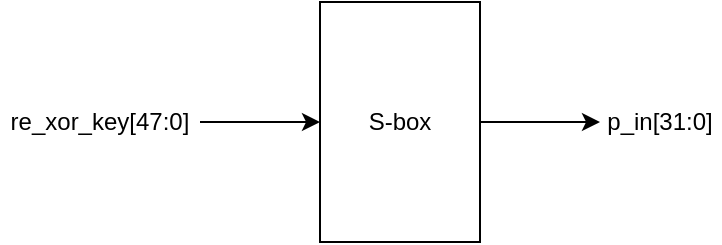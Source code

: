 <mxfile version="26.0.4" pages="2">
  <diagram name="S-box_Interface" id="XYcYYHVzyThMNdGd9sBT">
    <mxGraphModel dx="1050" dy="621" grid="0" gridSize="10" guides="1" tooltips="1" connect="1" arrows="1" fold="1" page="1" pageScale="1" pageWidth="1654" pageHeight="1169" math="0" shadow="0">
      <root>
        <mxCell id="0" />
        <mxCell id="1" parent="0" />
        <mxCell id="2LRNHVghBmu9k0wvzvOh-6" style="edgeStyle=orthogonalEdgeStyle;rounded=0;orthogonalLoop=1;jettySize=auto;html=1;exitX=0.5;exitY=0;exitDx=0;exitDy=0;entryX=0;entryY=0.5;entryDx=0;entryDy=0;" edge="1" parent="1" source="2LRNHVghBmu9k0wvzvOh-1" target="2LRNHVghBmu9k0wvzvOh-5">
          <mxGeometry relative="1" as="geometry" />
        </mxCell>
        <mxCell id="2LRNHVghBmu9k0wvzvOh-1" value="" style="rounded=0;whiteSpace=wrap;html=1;rotation=90;" vertex="1" parent="1">
          <mxGeometry x="420" y="220" width="120" height="80" as="geometry" />
        </mxCell>
        <mxCell id="2LRNHVghBmu9k0wvzvOh-2" value="S-box" style="text;html=1;align=center;verticalAlign=middle;whiteSpace=wrap;rounded=0;" vertex="1" parent="1">
          <mxGeometry x="450" y="245" width="60" height="30" as="geometry" />
        </mxCell>
        <mxCell id="2LRNHVghBmu9k0wvzvOh-4" style="edgeStyle=orthogonalEdgeStyle;rounded=0;orthogonalLoop=1;jettySize=auto;html=1;exitX=1;exitY=0.5;exitDx=0;exitDy=0;entryX=0.5;entryY=1;entryDx=0;entryDy=0;" edge="1" parent="1" source="2LRNHVghBmu9k0wvzvOh-3" target="2LRNHVghBmu9k0wvzvOh-1">
          <mxGeometry relative="1" as="geometry" />
        </mxCell>
        <mxCell id="2LRNHVghBmu9k0wvzvOh-3" value="re_xor_key[47:0]" style="text;html=1;align=center;verticalAlign=middle;whiteSpace=wrap;rounded=0;" vertex="1" parent="1">
          <mxGeometry x="280" y="245" width="100" height="30" as="geometry" />
        </mxCell>
        <mxCell id="2LRNHVghBmu9k0wvzvOh-5" value="p_in[31:0]" style="text;html=1;align=center;verticalAlign=middle;whiteSpace=wrap;rounded=0;" vertex="1" parent="1">
          <mxGeometry x="580" y="245" width="60" height="30" as="geometry" />
        </mxCell>
      </root>
    </mxGraphModel>
  </diagram>
  <diagram id="M-1UShSBpwpgNyccZ3wK" name="S-box_Design">
    <mxGraphModel dx="375" dy="222" grid="0" gridSize="10" guides="1" tooltips="1" connect="1" arrows="1" fold="1" page="1" pageScale="1" pageWidth="1654" pageHeight="1169" math="0" shadow="0">
      <root>
        <mxCell id="0" />
        <mxCell id="1" parent="0" />
        <mxCell id="yLb2jMHsZy5aVAmkKXcu-79" value="" style="rounded=0;whiteSpace=wrap;html=1;fillColor=#f8cecc;strokeColor=#b85450;" vertex="1" parent="1">
          <mxGeometry x="250" y="105" width="510" height="355" as="geometry" />
        </mxCell>
        <mxCell id="yLb2jMHsZy5aVAmkKXcu-14" style="edgeStyle=orthogonalEdgeStyle;rounded=0;orthogonalLoop=1;jettySize=auto;html=1;exitX=1;exitY=0.5;exitDx=0;exitDy=0;" edge="1" parent="1" source="yLb2jMHsZy5aVAmkKXcu-1">
          <mxGeometry relative="1" as="geometry">
            <mxPoint x="290" y="275" as="targetPoint" />
          </mxGeometry>
        </mxCell>
        <mxCell id="yLb2jMHsZy5aVAmkKXcu-1" value="re_xor_key[47:0]" style="text;html=1;align=center;verticalAlign=middle;whiteSpace=wrap;rounded=0;" vertex="1" parent="1">
          <mxGeometry x="130" y="260" width="100" height="30" as="geometry" />
        </mxCell>
        <mxCell id="yLb2jMHsZy5aVAmkKXcu-25" style="edgeStyle=orthogonalEdgeStyle;rounded=0;orthogonalLoop=1;jettySize=auto;html=1;exitX=1;exitY=0.5;exitDx=0;exitDy=0;entryX=0;entryY=0.5;entryDx=0;entryDy=0;" edge="1" parent="1" source="yLb2jMHsZy5aVAmkKXcu-4" target="yLb2jMHsZy5aVAmkKXcu-24">
          <mxGeometry relative="1" as="geometry" />
        </mxCell>
        <mxCell id="yLb2jMHsZy5aVAmkKXcu-4" value="re_xor_key[47:42]" style="text;html=1;align=center;verticalAlign=middle;whiteSpace=wrap;rounded=0;" vertex="1" parent="1">
          <mxGeometry x="320" y="120" width="100" height="30" as="geometry" />
        </mxCell>
        <mxCell id="yLb2jMHsZy5aVAmkKXcu-26" style="edgeStyle=orthogonalEdgeStyle;rounded=0;orthogonalLoop=1;jettySize=auto;html=1;exitX=1;exitY=0.5;exitDx=0;exitDy=0;entryX=0;entryY=0.5;entryDx=0;entryDy=0;" edge="1" parent="1" source="yLb2jMHsZy5aVAmkKXcu-5" target="yLb2jMHsZy5aVAmkKXcu-23">
          <mxGeometry relative="1" as="geometry" />
        </mxCell>
        <mxCell id="yLb2jMHsZy5aVAmkKXcu-5" value="re_xor_key[41:36]" style="text;html=1;align=center;verticalAlign=middle;whiteSpace=wrap;rounded=0;" vertex="1" parent="1">
          <mxGeometry x="320" y="160" width="100" height="30" as="geometry" />
        </mxCell>
        <mxCell id="yLb2jMHsZy5aVAmkKXcu-27" style="edgeStyle=orthogonalEdgeStyle;rounded=0;orthogonalLoop=1;jettySize=auto;html=1;exitX=1;exitY=0.5;exitDx=0;exitDy=0;entryX=0;entryY=0.5;entryDx=0;entryDy=0;" edge="1" parent="1" source="yLb2jMHsZy5aVAmkKXcu-6" target="yLb2jMHsZy5aVAmkKXcu-22">
          <mxGeometry relative="1" as="geometry" />
        </mxCell>
        <mxCell id="yLb2jMHsZy5aVAmkKXcu-6" value="re_xor_key[35:30]" style="text;html=1;align=center;verticalAlign=middle;whiteSpace=wrap;rounded=0;" vertex="1" parent="1">
          <mxGeometry x="320" y="200" width="100" height="30" as="geometry" />
        </mxCell>
        <mxCell id="yLb2jMHsZy5aVAmkKXcu-28" style="edgeStyle=orthogonalEdgeStyle;rounded=0;orthogonalLoop=1;jettySize=auto;html=1;exitX=1;exitY=0.5;exitDx=0;exitDy=0;entryX=0;entryY=0.5;entryDx=0;entryDy=0;" edge="1" parent="1" source="yLb2jMHsZy5aVAmkKXcu-7" target="yLb2jMHsZy5aVAmkKXcu-21">
          <mxGeometry relative="1" as="geometry" />
        </mxCell>
        <mxCell id="yLb2jMHsZy5aVAmkKXcu-7" value="re_xor_key[29:24]" style="text;html=1;align=center;verticalAlign=middle;whiteSpace=wrap;rounded=0;" vertex="1" parent="1">
          <mxGeometry x="320" y="240" width="100" height="30" as="geometry" />
        </mxCell>
        <mxCell id="yLb2jMHsZy5aVAmkKXcu-29" style="edgeStyle=orthogonalEdgeStyle;rounded=0;orthogonalLoop=1;jettySize=auto;html=1;exitX=1;exitY=0.5;exitDx=0;exitDy=0;entryX=0;entryY=0.5;entryDx=0;entryDy=0;" edge="1" parent="1" source="yLb2jMHsZy5aVAmkKXcu-8" target="yLb2jMHsZy5aVAmkKXcu-20">
          <mxGeometry relative="1" as="geometry" />
        </mxCell>
        <mxCell id="yLb2jMHsZy5aVAmkKXcu-8" value="re_xor_key[23:18]" style="text;html=1;align=center;verticalAlign=middle;whiteSpace=wrap;rounded=0;" vertex="1" parent="1">
          <mxGeometry x="320" y="280" width="100" height="30" as="geometry" />
        </mxCell>
        <mxCell id="yLb2jMHsZy5aVAmkKXcu-30" style="edgeStyle=orthogonalEdgeStyle;rounded=0;orthogonalLoop=1;jettySize=auto;html=1;exitX=1;exitY=0.5;exitDx=0;exitDy=0;entryX=0;entryY=0.5;entryDx=0;entryDy=0;" edge="1" parent="1" source="yLb2jMHsZy5aVAmkKXcu-9" target="yLb2jMHsZy5aVAmkKXcu-16">
          <mxGeometry relative="1" as="geometry" />
        </mxCell>
        <mxCell id="yLb2jMHsZy5aVAmkKXcu-9" value="re_xor_key[17:12]" style="text;html=1;align=center;verticalAlign=middle;whiteSpace=wrap;rounded=0;" vertex="1" parent="1">
          <mxGeometry x="320" y="320" width="100" height="30" as="geometry" />
        </mxCell>
        <mxCell id="yLb2jMHsZy5aVAmkKXcu-31" style="edgeStyle=orthogonalEdgeStyle;rounded=0;orthogonalLoop=1;jettySize=auto;html=1;exitX=1;exitY=0.5;exitDx=0;exitDy=0;entryX=0;entryY=0.5;entryDx=0;entryDy=0;" edge="1" parent="1" source="yLb2jMHsZy5aVAmkKXcu-10" target="yLb2jMHsZy5aVAmkKXcu-18">
          <mxGeometry relative="1" as="geometry" />
        </mxCell>
        <mxCell id="yLb2jMHsZy5aVAmkKXcu-10" value="re_xor_key[11:6]" style="text;html=1;align=center;verticalAlign=middle;whiteSpace=wrap;rounded=0;" vertex="1" parent="1">
          <mxGeometry x="320" y="360" width="100" height="30" as="geometry" />
        </mxCell>
        <mxCell id="yLb2jMHsZy5aVAmkKXcu-32" style="edgeStyle=orthogonalEdgeStyle;rounded=0;orthogonalLoop=1;jettySize=auto;html=1;exitX=1;exitY=0.5;exitDx=0;exitDy=0;entryX=0;entryY=0.5;entryDx=0;entryDy=0;" edge="1" parent="1" source="yLb2jMHsZy5aVAmkKXcu-11" target="yLb2jMHsZy5aVAmkKXcu-19">
          <mxGeometry relative="1" as="geometry" />
        </mxCell>
        <mxCell id="yLb2jMHsZy5aVAmkKXcu-11" value="re_xor_key[5:0]" style="text;html=1;align=center;verticalAlign=middle;whiteSpace=wrap;rounded=0;" vertex="1" parent="1">
          <mxGeometry x="320" y="400" width="100" height="30" as="geometry" />
        </mxCell>
        <mxCell id="yLb2jMHsZy5aVAmkKXcu-15" value="" style="shape=curlyBracket;whiteSpace=wrap;html=1;rounded=1;labelPosition=left;verticalLabelPosition=middle;align=right;verticalAlign=middle;" vertex="1" parent="1">
          <mxGeometry x="300" y="125" width="20" height="300" as="geometry" />
        </mxCell>
        <mxCell id="yLb2jMHsZy5aVAmkKXcu-56" style="edgeStyle=orthogonalEdgeStyle;rounded=0;orthogonalLoop=1;jettySize=auto;html=1;exitX=1;exitY=0.5;exitDx=0;exitDy=0;entryX=0.5;entryY=1;entryDx=0;entryDy=0;" edge="1" parent="1" source="yLb2jMHsZy5aVAmkKXcu-16" target="yLb2jMHsZy5aVAmkKXcu-39">
          <mxGeometry relative="1" as="geometry" />
        </mxCell>
        <mxCell id="yLb2jMHsZy5aVAmkKXcu-16" value="s6_in[5:0]" style="text;html=1;align=center;verticalAlign=middle;whiteSpace=wrap;rounded=0;" vertex="1" parent="1">
          <mxGeometry x="470" y="320" width="60" height="30" as="geometry" />
        </mxCell>
        <mxCell id="yLb2jMHsZy5aVAmkKXcu-57" style="edgeStyle=orthogonalEdgeStyle;rounded=0;orthogonalLoop=1;jettySize=auto;html=1;exitX=1;exitY=0.5;exitDx=0;exitDy=0;entryX=0.5;entryY=1;entryDx=0;entryDy=0;" edge="1" parent="1" source="yLb2jMHsZy5aVAmkKXcu-18" target="yLb2jMHsZy5aVAmkKXcu-40">
          <mxGeometry relative="1" as="geometry" />
        </mxCell>
        <mxCell id="yLb2jMHsZy5aVAmkKXcu-18" value="s7_in[5:0]" style="text;html=1;align=center;verticalAlign=middle;whiteSpace=wrap;rounded=0;" vertex="1" parent="1">
          <mxGeometry x="470" y="360" width="60" height="30" as="geometry" />
        </mxCell>
        <mxCell id="yLb2jMHsZy5aVAmkKXcu-58" style="edgeStyle=orthogonalEdgeStyle;rounded=0;orthogonalLoop=1;jettySize=auto;html=1;exitX=1;exitY=0.5;exitDx=0;exitDy=0;entryX=0.5;entryY=1;entryDx=0;entryDy=0;" edge="1" parent="1" source="yLb2jMHsZy5aVAmkKXcu-19" target="yLb2jMHsZy5aVAmkKXcu-41">
          <mxGeometry relative="1" as="geometry" />
        </mxCell>
        <mxCell id="yLb2jMHsZy5aVAmkKXcu-19" value="s8_in[5:0]" style="text;html=1;align=center;verticalAlign=middle;whiteSpace=wrap;rounded=0;" vertex="1" parent="1">
          <mxGeometry x="470" y="400" width="60" height="30" as="geometry" />
        </mxCell>
        <mxCell id="yLb2jMHsZy5aVAmkKXcu-55" style="edgeStyle=orthogonalEdgeStyle;rounded=0;orthogonalLoop=1;jettySize=auto;html=1;exitX=1;exitY=0.5;exitDx=0;exitDy=0;entryX=0.5;entryY=1;entryDx=0;entryDy=0;" edge="1" parent="1" source="yLb2jMHsZy5aVAmkKXcu-20" target="yLb2jMHsZy5aVAmkKXcu-38">
          <mxGeometry relative="1" as="geometry" />
        </mxCell>
        <mxCell id="yLb2jMHsZy5aVAmkKXcu-20" value="s5_in[5:0]" style="text;html=1;align=center;verticalAlign=middle;whiteSpace=wrap;rounded=0;" vertex="1" parent="1">
          <mxGeometry x="470" y="280" width="60" height="30" as="geometry" />
        </mxCell>
        <mxCell id="yLb2jMHsZy5aVAmkKXcu-54" style="edgeStyle=orthogonalEdgeStyle;rounded=0;orthogonalLoop=1;jettySize=auto;html=1;exitX=1;exitY=0.5;exitDx=0;exitDy=0;entryX=0.5;entryY=1;entryDx=0;entryDy=0;" edge="1" parent="1" source="yLb2jMHsZy5aVAmkKXcu-21" target="yLb2jMHsZy5aVAmkKXcu-37">
          <mxGeometry relative="1" as="geometry" />
        </mxCell>
        <mxCell id="yLb2jMHsZy5aVAmkKXcu-21" value="s4_in[5:0]" style="text;html=1;align=center;verticalAlign=middle;whiteSpace=wrap;rounded=0;" vertex="1" parent="1">
          <mxGeometry x="470" y="240" width="60" height="30" as="geometry" />
        </mxCell>
        <mxCell id="yLb2jMHsZy5aVAmkKXcu-53" style="edgeStyle=orthogonalEdgeStyle;rounded=0;orthogonalLoop=1;jettySize=auto;html=1;exitX=1;exitY=0.5;exitDx=0;exitDy=0;entryX=0.5;entryY=1;entryDx=0;entryDy=0;" edge="1" parent="1" source="yLb2jMHsZy5aVAmkKXcu-22" target="yLb2jMHsZy5aVAmkKXcu-36">
          <mxGeometry relative="1" as="geometry" />
        </mxCell>
        <mxCell id="yLb2jMHsZy5aVAmkKXcu-22" value="s3_in[5:0]" style="text;html=1;align=center;verticalAlign=middle;whiteSpace=wrap;rounded=0;" vertex="1" parent="1">
          <mxGeometry x="470" y="200" width="60" height="30" as="geometry" />
        </mxCell>
        <mxCell id="yLb2jMHsZy5aVAmkKXcu-52" style="edgeStyle=orthogonalEdgeStyle;rounded=0;orthogonalLoop=1;jettySize=auto;html=1;exitX=1;exitY=0.5;exitDx=0;exitDy=0;entryX=0.5;entryY=1;entryDx=0;entryDy=0;" edge="1" parent="1" source="yLb2jMHsZy5aVAmkKXcu-23" target="yLb2jMHsZy5aVAmkKXcu-35">
          <mxGeometry relative="1" as="geometry" />
        </mxCell>
        <mxCell id="yLb2jMHsZy5aVAmkKXcu-23" value="s2_in[5:0]" style="text;html=1;align=center;verticalAlign=middle;whiteSpace=wrap;rounded=0;" vertex="1" parent="1">
          <mxGeometry x="470" y="160" width="60" height="30" as="geometry" />
        </mxCell>
        <mxCell id="yLb2jMHsZy5aVAmkKXcu-51" style="edgeStyle=orthogonalEdgeStyle;rounded=0;orthogonalLoop=1;jettySize=auto;html=1;exitX=1;exitY=0.5;exitDx=0;exitDy=0;entryX=0.5;entryY=1;entryDx=0;entryDy=0;" edge="1" parent="1" source="yLb2jMHsZy5aVAmkKXcu-24" target="yLb2jMHsZy5aVAmkKXcu-33">
          <mxGeometry relative="1" as="geometry" />
        </mxCell>
        <mxCell id="yLb2jMHsZy5aVAmkKXcu-24" value="s1_in[5:0]" style="text;html=1;align=center;verticalAlign=middle;whiteSpace=wrap;rounded=0;" vertex="1" parent="1">
          <mxGeometry x="470" y="120" width="60" height="30" as="geometry" />
        </mxCell>
        <mxCell id="yLb2jMHsZy5aVAmkKXcu-67" style="edgeStyle=orthogonalEdgeStyle;rounded=0;orthogonalLoop=1;jettySize=auto;html=1;exitX=0.5;exitY=0;exitDx=0;exitDy=0;entryX=0;entryY=0.5;entryDx=0;entryDy=0;" edge="1" parent="1" source="yLb2jMHsZy5aVAmkKXcu-33" target="yLb2jMHsZy5aVAmkKXcu-59">
          <mxGeometry relative="1" as="geometry" />
        </mxCell>
        <mxCell id="yLb2jMHsZy5aVAmkKXcu-33" value="" style="rounded=0;whiteSpace=wrap;html=1;rotation=90;" vertex="1" parent="1">
          <mxGeometry x="560" y="120" width="30" height="30" as="geometry" />
        </mxCell>
        <mxCell id="yLb2jMHsZy5aVAmkKXcu-68" style="edgeStyle=orthogonalEdgeStyle;rounded=0;orthogonalLoop=1;jettySize=auto;html=1;exitX=0.5;exitY=0;exitDx=0;exitDy=0;entryX=0;entryY=0.5;entryDx=0;entryDy=0;" edge="1" parent="1" source="yLb2jMHsZy5aVAmkKXcu-35" target="yLb2jMHsZy5aVAmkKXcu-60">
          <mxGeometry relative="1" as="geometry" />
        </mxCell>
        <mxCell id="yLb2jMHsZy5aVAmkKXcu-35" value="" style="rounded=0;whiteSpace=wrap;html=1;rotation=90;" vertex="1" parent="1">
          <mxGeometry x="560" y="160" width="30" height="30" as="geometry" />
        </mxCell>
        <mxCell id="yLb2jMHsZy5aVAmkKXcu-69" style="edgeStyle=orthogonalEdgeStyle;rounded=0;orthogonalLoop=1;jettySize=auto;html=1;exitX=0.5;exitY=0;exitDx=0;exitDy=0;entryX=0;entryY=0.5;entryDx=0;entryDy=0;" edge="1" parent="1" source="yLb2jMHsZy5aVAmkKXcu-36" target="yLb2jMHsZy5aVAmkKXcu-61">
          <mxGeometry relative="1" as="geometry" />
        </mxCell>
        <mxCell id="yLb2jMHsZy5aVAmkKXcu-36" value="" style="rounded=0;whiteSpace=wrap;html=1;rotation=90;" vertex="1" parent="1">
          <mxGeometry x="560" y="200" width="30" height="30" as="geometry" />
        </mxCell>
        <mxCell id="yLb2jMHsZy5aVAmkKXcu-70" style="edgeStyle=orthogonalEdgeStyle;rounded=0;orthogonalLoop=1;jettySize=auto;html=1;exitX=0.5;exitY=0;exitDx=0;exitDy=0;entryX=0;entryY=0.5;entryDx=0;entryDy=0;" edge="1" parent="1" source="yLb2jMHsZy5aVAmkKXcu-37" target="yLb2jMHsZy5aVAmkKXcu-62">
          <mxGeometry relative="1" as="geometry" />
        </mxCell>
        <mxCell id="yLb2jMHsZy5aVAmkKXcu-37" value="" style="rounded=0;whiteSpace=wrap;html=1;rotation=90;" vertex="1" parent="1">
          <mxGeometry x="560" y="240" width="30" height="30" as="geometry" />
        </mxCell>
        <mxCell id="yLb2jMHsZy5aVAmkKXcu-71" style="edgeStyle=orthogonalEdgeStyle;rounded=0;orthogonalLoop=1;jettySize=auto;html=1;exitX=0.5;exitY=0;exitDx=0;exitDy=0;entryX=0;entryY=0.5;entryDx=0;entryDy=0;" edge="1" parent="1" source="yLb2jMHsZy5aVAmkKXcu-38" target="yLb2jMHsZy5aVAmkKXcu-63">
          <mxGeometry relative="1" as="geometry" />
        </mxCell>
        <mxCell id="yLb2jMHsZy5aVAmkKXcu-38" value="" style="rounded=0;whiteSpace=wrap;html=1;rotation=90;" vertex="1" parent="1">
          <mxGeometry x="560" y="280" width="30" height="30" as="geometry" />
        </mxCell>
        <mxCell id="yLb2jMHsZy5aVAmkKXcu-72" style="edgeStyle=orthogonalEdgeStyle;rounded=0;orthogonalLoop=1;jettySize=auto;html=1;exitX=0.5;exitY=0;exitDx=0;exitDy=0;entryX=0;entryY=0.5;entryDx=0;entryDy=0;" edge="1" parent="1" source="yLb2jMHsZy5aVAmkKXcu-39" target="yLb2jMHsZy5aVAmkKXcu-64">
          <mxGeometry relative="1" as="geometry" />
        </mxCell>
        <mxCell id="yLb2jMHsZy5aVAmkKXcu-39" value="" style="rounded=0;whiteSpace=wrap;html=1;rotation=90;" vertex="1" parent="1">
          <mxGeometry x="560" y="320" width="30" height="30" as="geometry" />
        </mxCell>
        <mxCell id="yLb2jMHsZy5aVAmkKXcu-73" style="edgeStyle=orthogonalEdgeStyle;rounded=0;orthogonalLoop=1;jettySize=auto;html=1;exitX=0.5;exitY=0;exitDx=0;exitDy=0;entryX=0;entryY=0.5;entryDx=0;entryDy=0;" edge="1" parent="1" source="yLb2jMHsZy5aVAmkKXcu-40" target="yLb2jMHsZy5aVAmkKXcu-65">
          <mxGeometry relative="1" as="geometry" />
        </mxCell>
        <mxCell id="yLb2jMHsZy5aVAmkKXcu-40" value="" style="rounded=0;whiteSpace=wrap;html=1;rotation=90;" vertex="1" parent="1">
          <mxGeometry x="560" y="360" width="30" height="30" as="geometry" />
        </mxCell>
        <mxCell id="yLb2jMHsZy5aVAmkKXcu-74" style="edgeStyle=orthogonalEdgeStyle;rounded=0;orthogonalLoop=1;jettySize=auto;html=1;exitX=0.5;exitY=0;exitDx=0;exitDy=0;entryX=0;entryY=0.5;entryDx=0;entryDy=0;" edge="1" parent="1" source="yLb2jMHsZy5aVAmkKXcu-41" target="yLb2jMHsZy5aVAmkKXcu-66">
          <mxGeometry relative="1" as="geometry" />
        </mxCell>
        <mxCell id="yLb2jMHsZy5aVAmkKXcu-41" value="" style="rounded=0;whiteSpace=wrap;html=1;rotation=90;" vertex="1" parent="1">
          <mxGeometry x="560" y="400" width="30" height="30" as="geometry" />
        </mxCell>
        <mxCell id="yLb2jMHsZy5aVAmkKXcu-43" value="S1" style="text;html=1;align=center;verticalAlign=middle;whiteSpace=wrap;rounded=0;" vertex="1" parent="1">
          <mxGeometry x="565" y="125" width="20" height="20" as="geometry" />
        </mxCell>
        <mxCell id="yLb2jMHsZy5aVAmkKXcu-44" value="S2" style="text;html=1;align=center;verticalAlign=middle;whiteSpace=wrap;rounded=0;" vertex="1" parent="1">
          <mxGeometry x="565" y="165" width="20" height="20" as="geometry" />
        </mxCell>
        <mxCell id="yLb2jMHsZy5aVAmkKXcu-45" value="S3" style="text;html=1;align=center;verticalAlign=middle;whiteSpace=wrap;rounded=0;" vertex="1" parent="1">
          <mxGeometry x="565" y="205" width="20" height="20" as="geometry" />
        </mxCell>
        <mxCell id="yLb2jMHsZy5aVAmkKXcu-46" value="S4" style="text;html=1;align=center;verticalAlign=middle;whiteSpace=wrap;rounded=0;" vertex="1" parent="1">
          <mxGeometry x="565" y="245" width="20" height="20" as="geometry" />
        </mxCell>
        <mxCell id="yLb2jMHsZy5aVAmkKXcu-47" value="S5" style="text;html=1;align=center;verticalAlign=middle;whiteSpace=wrap;rounded=0;" vertex="1" parent="1">
          <mxGeometry x="565" y="285" width="20" height="20" as="geometry" />
        </mxCell>
        <mxCell id="yLb2jMHsZy5aVAmkKXcu-48" value="S6" style="text;html=1;align=center;verticalAlign=middle;whiteSpace=wrap;rounded=0;" vertex="1" parent="1">
          <mxGeometry x="565" y="325" width="20" height="20" as="geometry" />
        </mxCell>
        <mxCell id="yLb2jMHsZy5aVAmkKXcu-49" value="S7" style="text;html=1;align=center;verticalAlign=middle;whiteSpace=wrap;rounded=0;" vertex="1" parent="1">
          <mxGeometry x="565" y="365" width="20" height="20" as="geometry" />
        </mxCell>
        <mxCell id="yLb2jMHsZy5aVAmkKXcu-50" value="S8" style="text;html=1;align=center;verticalAlign=middle;whiteSpace=wrap;rounded=0;" vertex="1" parent="1">
          <mxGeometry x="565" y="405" width="20" height="20" as="geometry" />
        </mxCell>
        <mxCell id="yLb2jMHsZy5aVAmkKXcu-59" value="s1_out[5:0]" style="text;html=1;align=center;verticalAlign=middle;whiteSpace=wrap;rounded=0;" vertex="1" parent="1">
          <mxGeometry x="620" y="120" width="60" height="30" as="geometry" />
        </mxCell>
        <mxCell id="yLb2jMHsZy5aVAmkKXcu-60" value="s2_out[5:0]" style="text;html=1;align=center;verticalAlign=middle;whiteSpace=wrap;rounded=0;" vertex="1" parent="1">
          <mxGeometry x="620" y="160" width="60" height="30" as="geometry" />
        </mxCell>
        <mxCell id="yLb2jMHsZy5aVAmkKXcu-61" value="s3_out[5:0]" style="text;html=1;align=center;verticalAlign=middle;whiteSpace=wrap;rounded=0;" vertex="1" parent="1">
          <mxGeometry x="620" y="200" width="60" height="30" as="geometry" />
        </mxCell>
        <mxCell id="yLb2jMHsZy5aVAmkKXcu-62" value="s4_out[5:0]" style="text;html=1;align=center;verticalAlign=middle;whiteSpace=wrap;rounded=0;" vertex="1" parent="1">
          <mxGeometry x="620" y="240" width="60" height="30" as="geometry" />
        </mxCell>
        <mxCell id="yLb2jMHsZy5aVAmkKXcu-63" value="s5_out[5:0]" style="text;html=1;align=center;verticalAlign=middle;whiteSpace=wrap;rounded=0;" vertex="1" parent="1">
          <mxGeometry x="620" y="280" width="60" height="30" as="geometry" />
        </mxCell>
        <mxCell id="yLb2jMHsZy5aVAmkKXcu-64" value="s6_out[5:0]" style="text;html=1;align=center;verticalAlign=middle;whiteSpace=wrap;rounded=0;" vertex="1" parent="1">
          <mxGeometry x="620" y="320" width="60" height="30" as="geometry" />
        </mxCell>
        <mxCell id="yLb2jMHsZy5aVAmkKXcu-65" value="s7_out[5:0]" style="text;html=1;align=center;verticalAlign=middle;whiteSpace=wrap;rounded=0;" vertex="1" parent="1">
          <mxGeometry x="620" y="360" width="60" height="30" as="geometry" />
        </mxCell>
        <mxCell id="yLb2jMHsZy5aVAmkKXcu-66" value="s8_out[5:0]" style="text;html=1;align=center;verticalAlign=middle;whiteSpace=wrap;rounded=0;" vertex="1" parent="1">
          <mxGeometry x="620" y="400" width="60" height="30" as="geometry" />
        </mxCell>
        <mxCell id="yLb2jMHsZy5aVAmkKXcu-77" style="edgeStyle=orthogonalEdgeStyle;rounded=0;orthogonalLoop=1;jettySize=auto;html=1;exitX=0.1;exitY=0.5;exitDx=0;exitDy=0;exitPerimeter=0;entryX=0;entryY=0.5;entryDx=0;entryDy=0;" edge="1" parent="1" source="yLb2jMHsZy5aVAmkKXcu-75" target="yLb2jMHsZy5aVAmkKXcu-76">
          <mxGeometry relative="1" as="geometry" />
        </mxCell>
        <mxCell id="yLb2jMHsZy5aVAmkKXcu-75" value="" style="shape=curlyBracket;whiteSpace=wrap;html=1;rounded=1;labelPosition=left;verticalLabelPosition=middle;align=right;verticalAlign=middle;direction=west;" vertex="1" parent="1">
          <mxGeometry x="690" y="125" width="20" height="300" as="geometry" />
        </mxCell>
        <mxCell id="yLb2jMHsZy5aVAmkKXcu-76" value="p_in[31:0]" style="text;html=1;align=center;verticalAlign=middle;whiteSpace=wrap;rounded=0;" vertex="1" parent="1">
          <mxGeometry x="797" y="260" width="60" height="30" as="geometry" />
        </mxCell>
      </root>
    </mxGraphModel>
  </diagram>
</mxfile>
